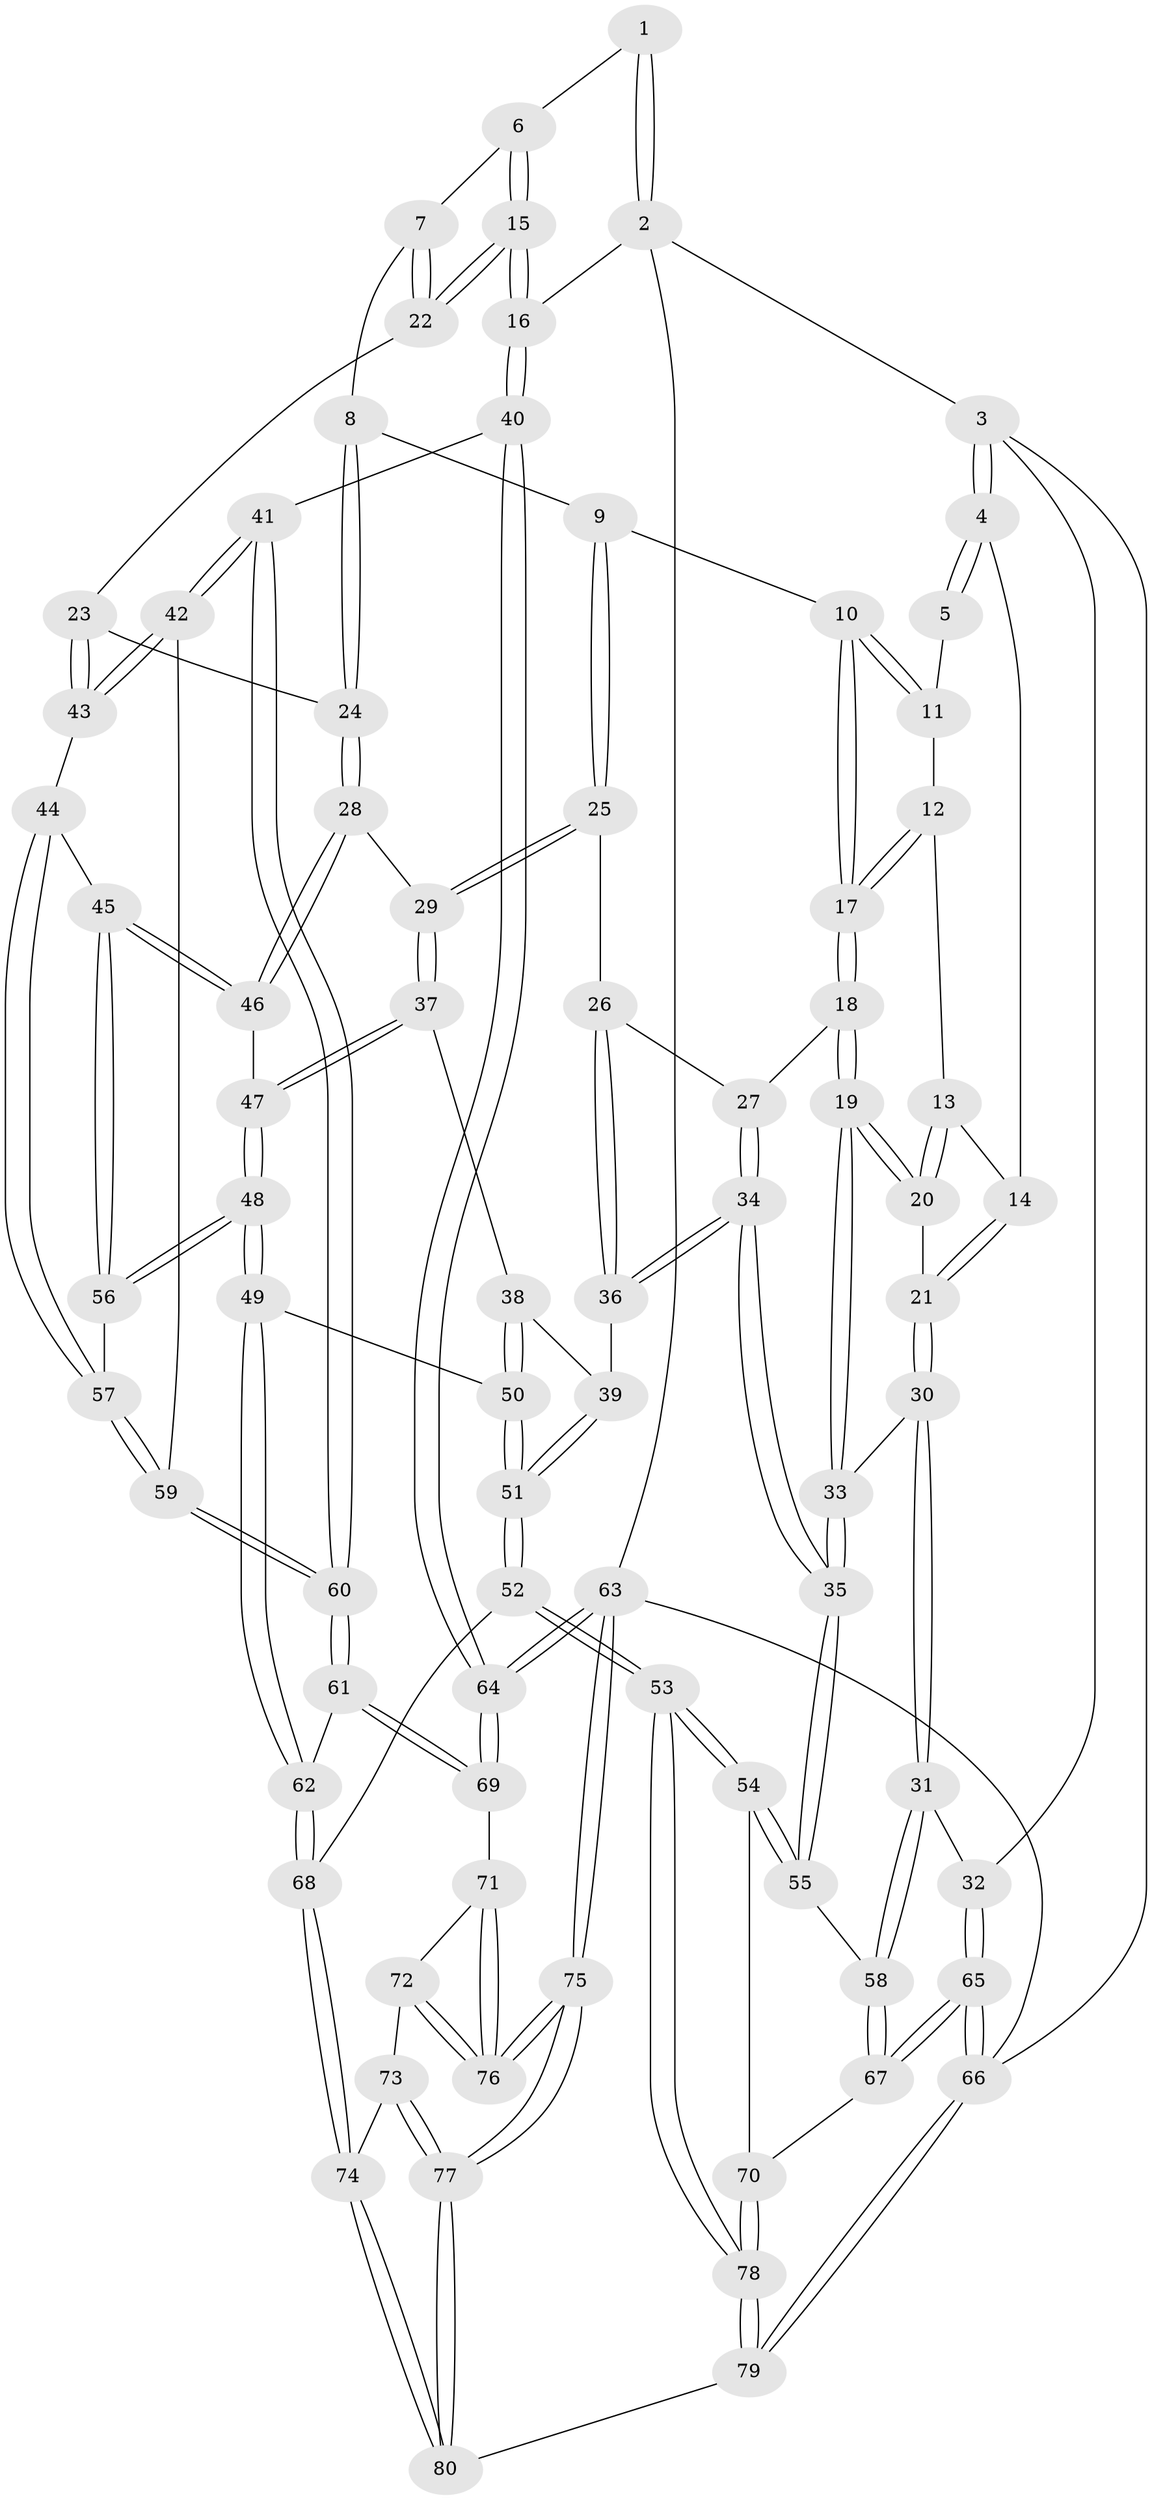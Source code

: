 // coarse degree distribution, {5: 0.25, 4: 0.375, 3: 0.21875, 6: 0.09375, 8: 0.03125, 7: 0.03125}
// Generated by graph-tools (version 1.1) at 2025/21/03/04/25 18:21:42]
// undirected, 80 vertices, 197 edges
graph export_dot {
graph [start="1"]
  node [color=gray90,style=filled];
  1 [pos="+0.6701940170839658+0"];
  2 [pos="+1+0"];
  3 [pos="+0+0"];
  4 [pos="+0+0"];
  5 [pos="+0.3208228901532701+0"];
  6 [pos="+0.6719626773253646+0"];
  7 [pos="+0.6599585311242356+0.006844672476950279"];
  8 [pos="+0.6124447357580317+0.08926998847621843"];
  9 [pos="+0.5670706301647014+0.11797065087717713"];
  10 [pos="+0.43835344118964065+0.12156031682456298"];
  11 [pos="+0.3459343545008692+0"];
  12 [pos="+0.27147264467531396+0.08236753618398454"];
  13 [pos="+0.2668365806429648+0.08462405625873307"];
  14 [pos="+0.045284824130217484+0"];
  15 [pos="+1+0.19421010192277718"];
  16 [pos="+1+0.19914779330769242"];
  17 [pos="+0.39700786810123073+0.16233114469008955"];
  18 [pos="+0.3841203086057094+0.18754932696401885"];
  19 [pos="+0.27054655228651026+0.23293643507566977"];
  20 [pos="+0.19593914775173607+0.19278628412607418"];
  21 [pos="+0.17106949203153773+0.19130954745502243"];
  22 [pos="+0.9264983092118231+0.2018407387044335"];
  23 [pos="+0.7771572001891256+0.27812647447999084"];
  24 [pos="+0.7398572832017272+0.2816036677891762"];
  25 [pos="+0.5535341887750911+0.2619624333511218"];
  26 [pos="+0.47368976255429135+0.2832193260149463"];
  27 [pos="+0.4122628599998518+0.2520348649644911"];
  28 [pos="+0.705829781977598+0.31548645931118574"];
  29 [pos="+0.6089867388503645+0.35416161659295886"];
  30 [pos="+0.01764058435262829+0.34605745168922103"];
  31 [pos="+0+0.39169844391812847"];
  32 [pos="+0+0.39313242183781677"];
  33 [pos="+0.28170001821062807+0.38926773607581155"];
  34 [pos="+0.3498905664538736+0.4470074248888948"];
  35 [pos="+0.3394021701247028+0.4550591101254846"];
  36 [pos="+0.46980915593502476+0.40268836536806557"];
  37 [pos="+0.6006778188846961+0.3706121527883759"];
  38 [pos="+0.5597090150154805+0.39278334361428674"];
  39 [pos="+0.49230649671978544+0.4033871108023085"];
  40 [pos="+1+0.46779515828202217"];
  41 [pos="+1+0.4888124750458654"];
  42 [pos="+0.9512514512538122+0.4765729850813842"];
  43 [pos="+0.8384179154086401+0.4483792348040672"];
  44 [pos="+0.8163569678652141+0.45464450104033816"];
  45 [pos="+0.7580668773807318+0.451821756156634"];
  46 [pos="+0.7430039619244699+0.4306714999396033"];
  47 [pos="+0.6361645956802461+0.4347068713967329"];
  48 [pos="+0.6656343349355885+0.5408457698407018"];
  49 [pos="+0.618957555841905+0.5859600453927284"];
  50 [pos="+0.560676559022782+0.6157881469016567"];
  51 [pos="+0.5563751510675019+0.6192986055924299"];
  52 [pos="+0.44357066980516235+0.7334740491473639"];
  53 [pos="+0.4164644989099794+0.7323923501234407"];
  54 [pos="+0.3465246161217698+0.668572620304127"];
  55 [pos="+0.3173547322460459+0.6323599788511374"];
  56 [pos="+0.6774535327066882+0.5388218736382469"];
  57 [pos="+0.7686197997115263+0.5733520050300689"];
  58 [pos="+0.31553970378843077+0.6321418515817206"];
  59 [pos="+0.7750102848959284+0.5794555480639461"];
  60 [pos="+0.8366555627813662+0.7229346373621728"];
  61 [pos="+0.8361034660567739+0.7240988949960963"];
  62 [pos="+0.8231868377175122+0.7227017731440805"];
  63 [pos="+1+1"];
  64 [pos="+1+1"];
  65 [pos="+0+0.7147829792819024"];
  66 [pos="+0+1"];
  67 [pos="+0+0.7363025420138575"];
  68 [pos="+0.4903944986361192+0.7649912740197464"];
  69 [pos="+0.8395619026439438+0.7397619487268979"];
  70 [pos="+0.1011225144314192+0.8510755045732211"];
  71 [pos="+0.8311980750761785+0.7640709614050992"];
  72 [pos="+0.7705728115915264+0.8366868726113273"];
  73 [pos="+0.7358696715971803+0.8625250405640538"];
  74 [pos="+0.5912677983389159+0.8909685066873931"];
  75 [pos="+0.9683867909044092+1"];
  76 [pos="+0.9372064531538838+1"];
  77 [pos="+0.9032863701655355+1"];
  78 [pos="+0.22940980147235324+1"];
  79 [pos="+0.20386032442907795+1"];
  80 [pos="+0.6605142609086632+1"];
  1 -- 2;
  1 -- 2;
  1 -- 6;
  2 -- 3;
  2 -- 16;
  2 -- 63;
  3 -- 4;
  3 -- 4;
  3 -- 32;
  3 -- 66;
  4 -- 5;
  4 -- 5;
  4 -- 14;
  5 -- 11;
  6 -- 7;
  6 -- 15;
  6 -- 15;
  7 -- 8;
  7 -- 22;
  7 -- 22;
  8 -- 9;
  8 -- 24;
  8 -- 24;
  9 -- 10;
  9 -- 25;
  9 -- 25;
  10 -- 11;
  10 -- 11;
  10 -- 17;
  10 -- 17;
  11 -- 12;
  12 -- 13;
  12 -- 17;
  12 -- 17;
  13 -- 14;
  13 -- 20;
  13 -- 20;
  14 -- 21;
  14 -- 21;
  15 -- 16;
  15 -- 16;
  15 -- 22;
  15 -- 22;
  16 -- 40;
  16 -- 40;
  17 -- 18;
  17 -- 18;
  18 -- 19;
  18 -- 19;
  18 -- 27;
  19 -- 20;
  19 -- 20;
  19 -- 33;
  19 -- 33;
  20 -- 21;
  21 -- 30;
  21 -- 30;
  22 -- 23;
  23 -- 24;
  23 -- 43;
  23 -- 43;
  24 -- 28;
  24 -- 28;
  25 -- 26;
  25 -- 29;
  25 -- 29;
  26 -- 27;
  26 -- 36;
  26 -- 36;
  27 -- 34;
  27 -- 34;
  28 -- 29;
  28 -- 46;
  28 -- 46;
  29 -- 37;
  29 -- 37;
  30 -- 31;
  30 -- 31;
  30 -- 33;
  31 -- 32;
  31 -- 58;
  31 -- 58;
  32 -- 65;
  32 -- 65;
  33 -- 35;
  33 -- 35;
  34 -- 35;
  34 -- 35;
  34 -- 36;
  34 -- 36;
  35 -- 55;
  35 -- 55;
  36 -- 39;
  37 -- 38;
  37 -- 47;
  37 -- 47;
  38 -- 39;
  38 -- 50;
  38 -- 50;
  39 -- 51;
  39 -- 51;
  40 -- 41;
  40 -- 64;
  40 -- 64;
  41 -- 42;
  41 -- 42;
  41 -- 60;
  41 -- 60;
  42 -- 43;
  42 -- 43;
  42 -- 59;
  43 -- 44;
  44 -- 45;
  44 -- 57;
  44 -- 57;
  45 -- 46;
  45 -- 46;
  45 -- 56;
  45 -- 56;
  46 -- 47;
  47 -- 48;
  47 -- 48;
  48 -- 49;
  48 -- 49;
  48 -- 56;
  48 -- 56;
  49 -- 50;
  49 -- 62;
  49 -- 62;
  50 -- 51;
  50 -- 51;
  51 -- 52;
  51 -- 52;
  52 -- 53;
  52 -- 53;
  52 -- 68;
  53 -- 54;
  53 -- 54;
  53 -- 78;
  53 -- 78;
  54 -- 55;
  54 -- 55;
  54 -- 70;
  55 -- 58;
  56 -- 57;
  57 -- 59;
  57 -- 59;
  58 -- 67;
  58 -- 67;
  59 -- 60;
  59 -- 60;
  60 -- 61;
  60 -- 61;
  61 -- 62;
  61 -- 69;
  61 -- 69;
  62 -- 68;
  62 -- 68;
  63 -- 64;
  63 -- 64;
  63 -- 75;
  63 -- 75;
  63 -- 66;
  64 -- 69;
  64 -- 69;
  65 -- 66;
  65 -- 66;
  65 -- 67;
  65 -- 67;
  66 -- 79;
  66 -- 79;
  67 -- 70;
  68 -- 74;
  68 -- 74;
  69 -- 71;
  70 -- 78;
  70 -- 78;
  71 -- 72;
  71 -- 76;
  71 -- 76;
  72 -- 73;
  72 -- 76;
  72 -- 76;
  73 -- 74;
  73 -- 77;
  73 -- 77;
  74 -- 80;
  74 -- 80;
  75 -- 76;
  75 -- 76;
  75 -- 77;
  75 -- 77;
  77 -- 80;
  77 -- 80;
  78 -- 79;
  78 -- 79;
  79 -- 80;
}
